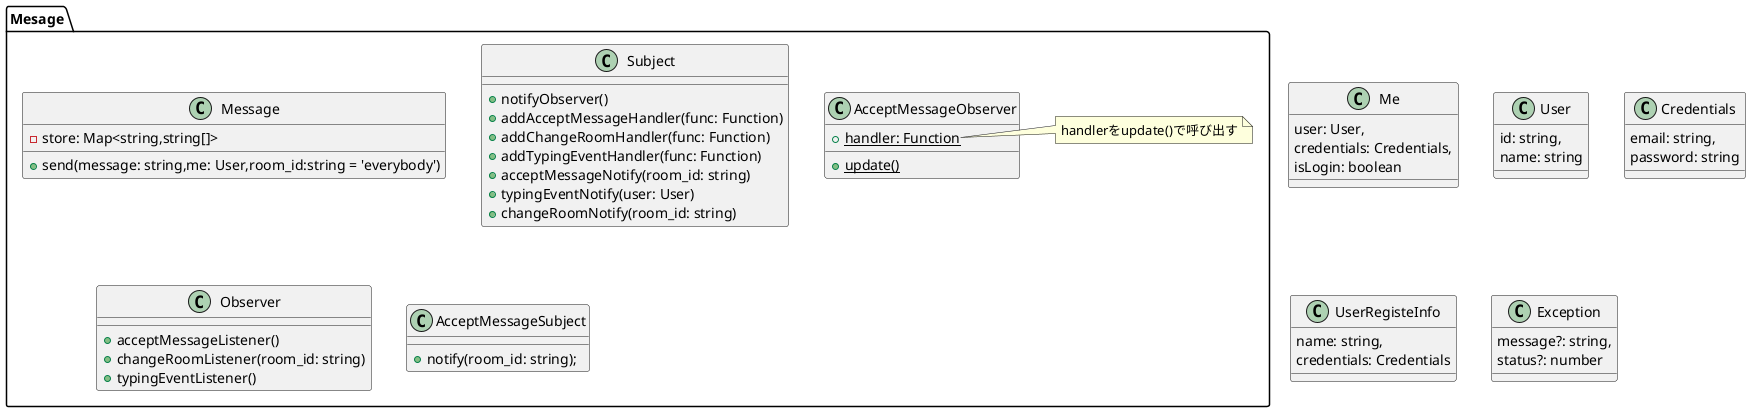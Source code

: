 @startuml

package Mesage{

    class Message{
        -store: Map<string,string[]>
        +send(message: string,me: User,room_id:string = 'everybody')
    }

    class Subject{
        +notifyObserver()
        +addAcceptMessageHandler(func: Function)
        +addChangeRoomHandler(func: Function)
        +addTypingEventHandler(func: Function)
        +acceptMessageNotify(room_id: string)
        +typingEventNotify(user: User)
        +changeRoomNotify(room_id: string)
    }

    class Observer{
        +acceptMessageListener()
        +changeRoomListener(room_id: string)
        +typingEventListener()
    }

    class AcceptMessageSubject{
        +notify(room_id: string);
    }

    class AcceptMessageObserver{
        +{static} handler: Function
        +{static} update()
    }
    note right of AcceptMessageObserver::handler
    handlerをupdate()で呼び出す
    end note

}



class Me{
    user: User,
    credentials: Credentials,
    isLogin: boolean
}

class User{
    id: string,
    name: string
}

class Credentials{
    email: string,
    password: string
}

class UserRegisteInfo {
    name: string,
    credentials: Credentials
}

class Exception{
    message?: string,
    status?: number
}



@enduml